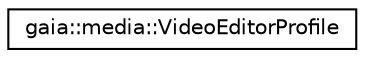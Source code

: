 digraph G
{
  edge [fontname="Helvetica",fontsize="10",labelfontname="Helvetica",labelfontsize="10"];
  node [fontname="Helvetica",fontsize="10",shape=record];
  rankdir=LR;
  Node1 [label="gaia::media::VideoEditorProfile",height=0.2,width=0.4,color="black", fillcolor="white", style="filled",URL="$dc/d2e/classgaia_1_1media_1_1_video_editor_profile.html",tooltip="The VideoEditorProfile class is used to retrieve the predefined videoeditor profile settings for vide..."];
}
